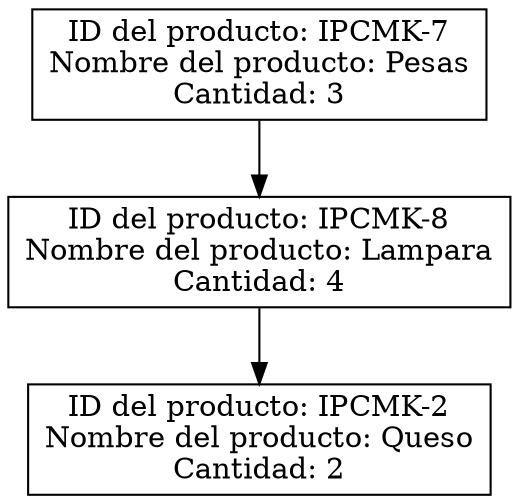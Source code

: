 digraph G {
    rankdir=TB;
    node [shape = record, height = .1];
Nodo0 [label="ID del producto: IPCMK-7\nNombre del producto: Pesas\nCantidad: 3"];
Nodo1 [label="ID del producto: IPCMK-8\nNombre del producto: Lampara\nCantidad: 4"];
Nodo0 -> Nodo1;
Nodo2 [label="ID del producto: IPCMK-2\nNombre del producto: Queso\nCantidad: 2"];
Nodo1 -> Nodo2;
}
